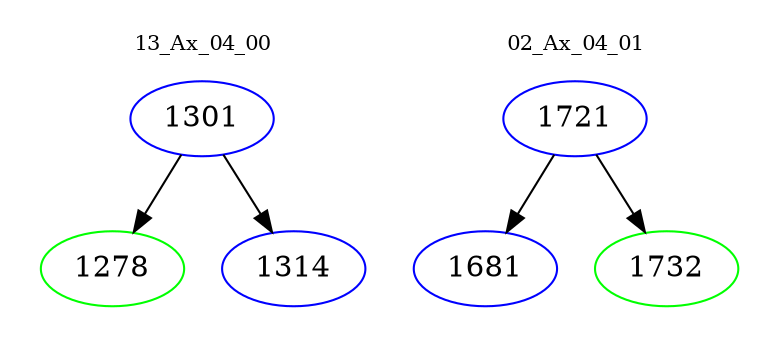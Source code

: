 digraph{
subgraph cluster_0 {
color = white
label = "13_Ax_04_00";
fontsize=10;
T0_1301 [label="1301", color="blue"]
T0_1301 -> T0_1278 [color="black"]
T0_1278 [label="1278", color="green"]
T0_1301 -> T0_1314 [color="black"]
T0_1314 [label="1314", color="blue"]
}
subgraph cluster_1 {
color = white
label = "02_Ax_04_01";
fontsize=10;
T1_1721 [label="1721", color="blue"]
T1_1721 -> T1_1681 [color="black"]
T1_1681 [label="1681", color="blue"]
T1_1721 -> T1_1732 [color="black"]
T1_1732 [label="1732", color="green"]
}
}
